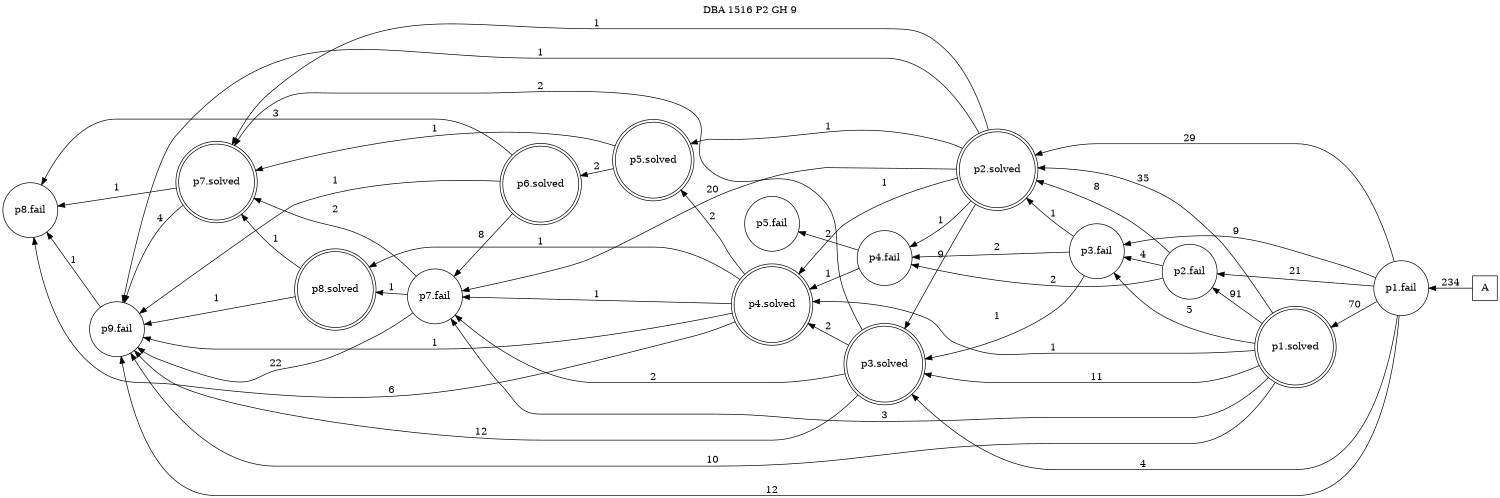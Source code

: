 digraph DBA_1516_P2_GH_9 {
labelloc="tl"
label= " DBA 1516 P2 GH 9 "
rankdir="RL";
graph [ size=" 10 , 10 !"]

"A" [shape="square" label="A"]
"p1.fail" [shape="circle" label="p1.fail"]
"p1.solved" [shape="doublecircle" label="p1.solved"]
"p2.fail" [shape="circle" label="p2.fail"]
"p3.fail" [shape="circle" label="p3.fail"]
"p4.fail" [shape="circle" label="p4.fail"]
"p5.fail" [shape="circle" label="p5.fail"]
"p2.solved" [shape="doublecircle" label="p2.solved"]
"p3.solved" [shape="doublecircle" label="p3.solved"]
"p4.solved" [shape="doublecircle" label="p4.solved"]
"p5.solved" [shape="doublecircle" label="p5.solved"]
"p6.solved" [shape="doublecircle" label="p6.solved"]
"p7.fail" [shape="circle" label="p7.fail"]
"p8.solved" [shape="doublecircle" label="p8.solved"]
"p9.fail" [shape="circle" label="p9.fail"]
"p8.fail" [shape="circle" label="p8.fail"]
"p7.solved" [shape="doublecircle" label="p7.solved"]
"A" -> "p1.fail" [ label=234]
"p1.fail" -> "p1.solved" [ label=70]
"p1.fail" -> "p2.fail" [ label=21]
"p1.fail" -> "p3.fail" [ label=9]
"p1.fail" -> "p2.solved" [ label=29]
"p1.fail" -> "p3.solved" [ label=4]
"p1.fail" -> "p9.fail" [ label=12]
"p1.solved" -> "p2.fail" [ label=91]
"p1.solved" -> "p3.fail" [ label=5]
"p1.solved" -> "p2.solved" [ label=35]
"p1.solved" -> "p3.solved" [ label=11]
"p1.solved" -> "p4.solved" [ label=1]
"p1.solved" -> "p7.fail" [ label=3]
"p1.solved" -> "p9.fail" [ label=10]
"p2.fail" -> "p3.fail" [ label=4]
"p2.fail" -> "p4.fail" [ label=2]
"p2.fail" -> "p2.solved" [ label=8]
"p3.fail" -> "p4.fail" [ label=2]
"p3.fail" -> "p2.solved" [ label=1]
"p3.fail" -> "p3.solved" [ label=1]
"p4.fail" -> "p5.fail" [ label=2]
"p4.fail" -> "p4.solved" [ label=1]
"p2.solved" -> "p4.fail" [ label=1]
"p2.solved" -> "p3.solved" [ label=9]
"p2.solved" -> "p4.solved" [ label=1]
"p2.solved" -> "p5.solved" [ label=1]
"p2.solved" -> "p7.fail" [ label=20]
"p2.solved" -> "p9.fail" [ label=1]
"p2.solved" -> "p7.solved" [ label=1]
"p3.solved" -> "p4.solved" [ label=2]
"p3.solved" -> "p7.fail" [ label=2]
"p3.solved" -> "p9.fail" [ label=12]
"p3.solved" -> "p7.solved" [ label=2]
"p4.solved" -> "p5.solved" [ label=2]
"p4.solved" -> "p7.fail" [ label=1]
"p4.solved" -> "p8.solved" [ label=1]
"p4.solved" -> "p9.fail" [ label=1]
"p4.solved" -> "p8.fail" [ label=6]
"p5.solved" -> "p6.solved" [ label=2]
"p5.solved" -> "p7.solved" [ label=1]
"p6.solved" -> "p7.fail" [ label=8]
"p6.solved" -> "p9.fail" [ label=1]
"p6.solved" -> "p8.fail" [ label=3]
"p7.fail" -> "p8.solved" [ label=1]
"p7.fail" -> "p9.fail" [ label=22]
"p7.fail" -> "p7.solved" [ label=2]
"p8.solved" -> "p9.fail" [ label=1]
"p8.solved" -> "p7.solved" [ label=1]
"p9.fail" -> "p8.fail" [ label=1]
"p7.solved" -> "p9.fail" [ label=4]
"p7.solved" -> "p8.fail" [ label=1]
}
